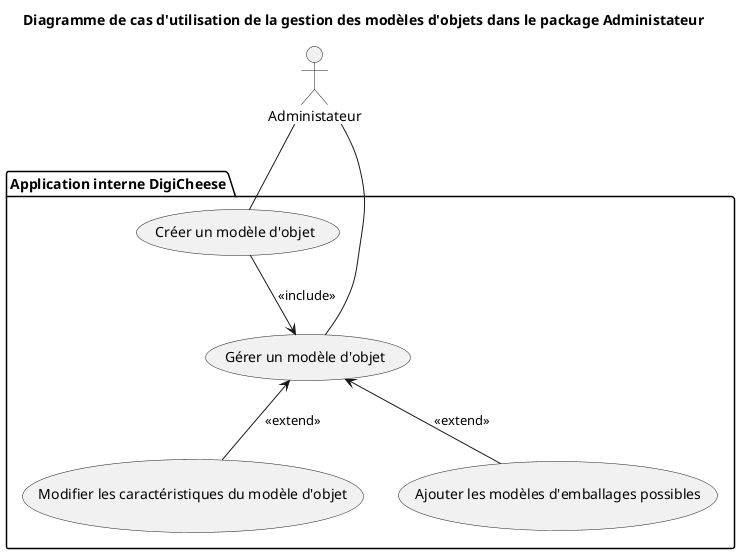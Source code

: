 @startuml Gestion administrative d'un objet

actor "Administateur" 

package "Application interne DigiCheese" {
    usecase "Créer un modèle d'objet"
    usecase "Gérer un modèle d'objet"

    usecase "Modifier les caractéristiques du modèle d'objet"

    usecase "Ajouter les modèles d'emballages possibles"
}

"Administateur" -- "Créer un modèle d'objet"
"Administateur" -- "Gérer un modèle d'objet"

"Créer un modèle d'objet" --> "Gérer un modèle d'objet" : <<include>>

"Gérer un modèle d'objet" <-- "Modifier les caractéristiques du modèle d'objet" : <<extend>>
"Gérer un modèle d'objet" <-- "Ajouter les modèles d'emballages possibles" : <<extend>>

'note "L'administrateur peut modifier : le poids, le prix, la description..." as N1
'N1 .. "Modifier les caractéristiques du modèle d'objet"

title Diagramme de cas d'utilisation de la gestion des modèles d'objets dans le package Administateur
@enduml